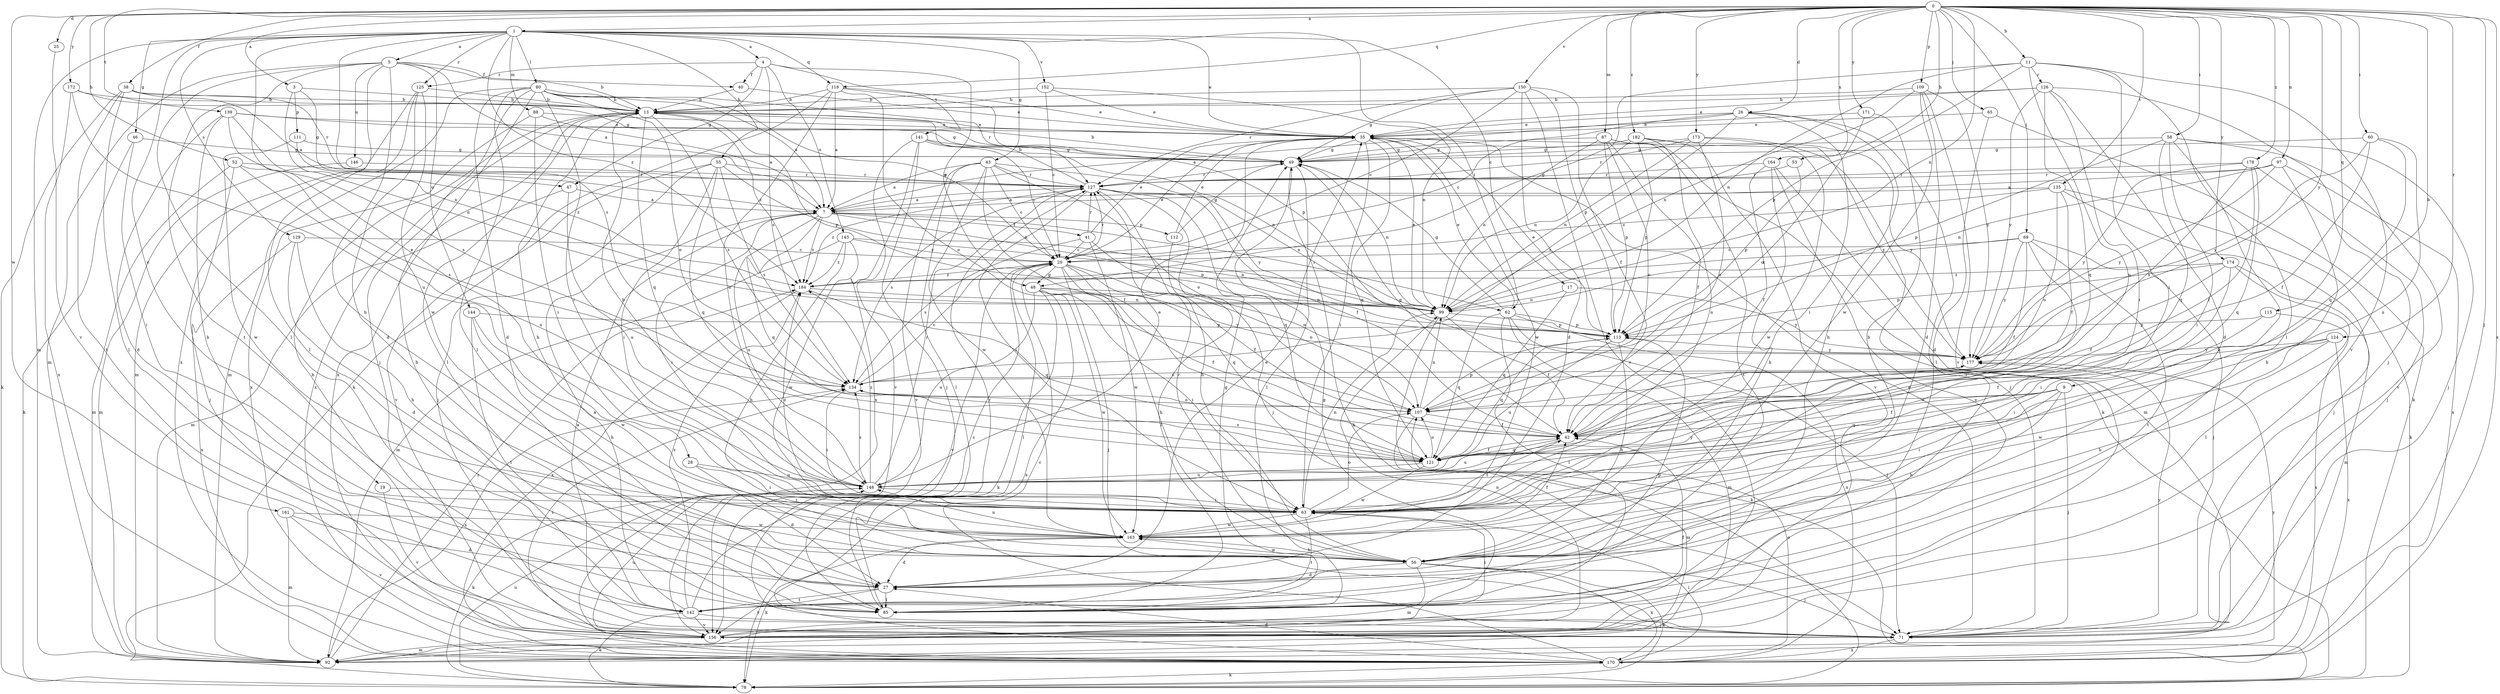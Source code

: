 strict digraph  {
0;
1;
3;
4;
5;
7;
9;
11;
13;
17;
19;
20;
25;
26;
27;
28;
35;
38;
40;
41;
42;
43;
46;
47;
48;
49;
52;
53;
55;
56;
58;
60;
62;
63;
65;
69;
71;
78;
80;
85;
87;
88;
92;
97;
99;
107;
109;
111;
112;
113;
115;
118;
121;
124;
125;
126;
127;
129;
134;
135;
139;
141;
142;
143;
144;
146;
148;
150;
152;
156;
161;
163;
164;
170;
171;
172;
173;
174;
177;
178;
182;
184;
0 -> 1  [label=a];
0 -> 3  [label=a];
0 -> 9  [label=b];
0 -> 11  [label=b];
0 -> 25  [label=d];
0 -> 26  [label=d];
0 -> 38  [label=f];
0 -> 52  [label=h];
0 -> 53  [label=h];
0 -> 58  [label=i];
0 -> 60  [label=i];
0 -> 65  [label=j];
0 -> 69  [label=j];
0 -> 71  [label=j];
0 -> 87  [label=m];
0 -> 97  [label=n];
0 -> 99  [label=n];
0 -> 109  [label=p];
0 -> 115  [label=q];
0 -> 118  [label=q];
0 -> 124  [label=r];
0 -> 135  [label=t];
0 -> 139  [label=t];
0 -> 150  [label=v];
0 -> 161  [label=w];
0 -> 164  [label=x];
0 -> 170  [label=x];
0 -> 171  [label=y];
0 -> 172  [label=y];
0 -> 173  [label=y];
0 -> 174  [label=y];
0 -> 177  [label=y];
0 -> 178  [label=z];
0 -> 182  [label=z];
1 -> 4  [label=a];
1 -> 5  [label=a];
1 -> 17  [label=c];
1 -> 19  [label=c];
1 -> 28  [label=e];
1 -> 35  [label=e];
1 -> 43  [label=g];
1 -> 46  [label=g];
1 -> 55  [label=h];
1 -> 62  [label=i];
1 -> 80  [label=l];
1 -> 88  [label=m];
1 -> 92  [label=m];
1 -> 118  [label=q];
1 -> 125  [label=r];
1 -> 129  [label=s];
1 -> 134  [label=s];
1 -> 152  [label=v];
1 -> 184  [label=z];
3 -> 13  [label=b];
3 -> 47  [label=g];
3 -> 99  [label=n];
3 -> 111  [label=p];
4 -> 40  [label=f];
4 -> 47  [label=g];
4 -> 48  [label=g];
4 -> 125  [label=r];
4 -> 134  [label=s];
4 -> 141  [label=t];
4 -> 143  [label=u];
5 -> 7  [label=a];
5 -> 13  [label=b];
5 -> 40  [label=f];
5 -> 56  [label=h];
5 -> 85  [label=l];
5 -> 92  [label=m];
5 -> 142  [label=t];
5 -> 144  [label=u];
5 -> 146  [label=u];
5 -> 170  [label=x];
7 -> 41  [label=f];
7 -> 62  [label=i];
7 -> 63  [label=i];
7 -> 112  [label=p];
7 -> 113  [label=p];
7 -> 121  [label=q];
7 -> 148  [label=u];
7 -> 184  [label=z];
9 -> 42  [label=f];
9 -> 56  [label=h];
9 -> 63  [label=i];
9 -> 71  [label=j];
9 -> 107  [label=o];
9 -> 121  [label=q];
11 -> 48  [label=g];
11 -> 63  [label=i];
11 -> 85  [label=l];
11 -> 99  [label=n];
11 -> 113  [label=p];
11 -> 126  [label=r];
11 -> 148  [label=u];
11 -> 156  [label=v];
13 -> 35  [label=e];
13 -> 56  [label=h];
13 -> 85  [label=l];
13 -> 113  [label=p];
13 -> 121  [label=q];
13 -> 134  [label=s];
13 -> 170  [label=x];
13 -> 184  [label=z];
17 -> 99  [label=n];
17 -> 121  [label=q];
17 -> 177  [label=y];
19 -> 63  [label=i];
19 -> 156  [label=v];
20 -> 35  [label=e];
20 -> 42  [label=f];
20 -> 48  [label=g];
20 -> 56  [label=h];
20 -> 71  [label=j];
20 -> 85  [label=l];
20 -> 107  [label=o];
20 -> 121  [label=q];
20 -> 127  [label=r];
20 -> 156  [label=v];
20 -> 184  [label=z];
25 -> 156  [label=v];
26 -> 7  [label=a];
26 -> 20  [label=c];
26 -> 35  [label=e];
26 -> 56  [label=h];
26 -> 63  [label=i];
26 -> 85  [label=l];
26 -> 134  [label=s];
27 -> 35  [label=e];
27 -> 85  [label=l];
27 -> 142  [label=t];
27 -> 156  [label=v];
28 -> 27  [label=d];
28 -> 63  [label=i];
28 -> 148  [label=u];
35 -> 49  [label=g];
35 -> 63  [label=i];
35 -> 121  [label=q];
35 -> 163  [label=w];
35 -> 177  [label=y];
38 -> 7  [label=a];
38 -> 13  [label=b];
38 -> 78  [label=k];
38 -> 85  [label=l];
38 -> 127  [label=r];
38 -> 142  [label=t];
40 -> 13  [label=b];
40 -> 35  [label=e];
41 -> 20  [label=c];
41 -> 35  [label=e];
41 -> 107  [label=o];
41 -> 127  [label=r];
41 -> 134  [label=s];
41 -> 163  [label=w];
42 -> 49  [label=g];
42 -> 121  [label=q];
42 -> 148  [label=u];
43 -> 7  [label=a];
43 -> 20  [label=c];
43 -> 42  [label=f];
43 -> 85  [label=l];
43 -> 107  [label=o];
43 -> 127  [label=r];
43 -> 156  [label=v];
43 -> 163  [label=w];
43 -> 177  [label=y];
46 -> 49  [label=g];
46 -> 63  [label=i];
46 -> 78  [label=k];
47 -> 7  [label=a];
47 -> 92  [label=m];
47 -> 148  [label=u];
48 -> 42  [label=f];
48 -> 63  [label=i];
48 -> 78  [label=k];
48 -> 99  [label=n];
48 -> 148  [label=u];
48 -> 163  [label=w];
48 -> 170  [label=x];
48 -> 177  [label=y];
49 -> 13  [label=b];
49 -> 78  [label=k];
49 -> 85  [label=l];
49 -> 99  [label=n];
49 -> 127  [label=r];
52 -> 71  [label=j];
52 -> 92  [label=m];
52 -> 127  [label=r];
52 -> 134  [label=s];
52 -> 148  [label=u];
53 -> 113  [label=p];
53 -> 127  [label=r];
55 -> 63  [label=i];
55 -> 71  [label=j];
55 -> 99  [label=n];
55 -> 121  [label=q];
55 -> 127  [label=r];
55 -> 134  [label=s];
55 -> 156  [label=v];
56 -> 27  [label=d];
56 -> 71  [label=j];
56 -> 78  [label=k];
56 -> 92  [label=m];
56 -> 127  [label=r];
56 -> 163  [label=w];
56 -> 170  [label=x];
58 -> 49  [label=g];
58 -> 56  [label=h];
58 -> 63  [label=i];
58 -> 71  [label=j];
58 -> 113  [label=p];
58 -> 121  [label=q];
58 -> 156  [label=v];
60 -> 42  [label=f];
60 -> 49  [label=g];
60 -> 121  [label=q];
60 -> 148  [label=u];
60 -> 177  [label=y];
62 -> 35  [label=e];
62 -> 49  [label=g];
62 -> 71  [label=j];
62 -> 85  [label=l];
62 -> 92  [label=m];
62 -> 113  [label=p];
62 -> 121  [label=q];
62 -> 170  [label=x];
63 -> 42  [label=f];
63 -> 99  [label=n];
63 -> 107  [label=o];
63 -> 142  [label=t];
63 -> 163  [label=w];
63 -> 177  [label=y];
63 -> 184  [label=z];
65 -> 27  [label=d];
65 -> 35  [label=e];
65 -> 78  [label=k];
69 -> 20  [label=c];
69 -> 42  [label=f];
69 -> 63  [label=i];
69 -> 71  [label=j];
69 -> 142  [label=t];
69 -> 177  [label=y];
69 -> 184  [label=z];
71 -> 7  [label=a];
71 -> 35  [label=e];
71 -> 170  [label=x];
71 -> 177  [label=y];
78 -> 148  [label=u];
80 -> 7  [label=a];
80 -> 13  [label=b];
80 -> 20  [label=c];
80 -> 27  [label=d];
80 -> 63  [label=i];
80 -> 71  [label=j];
80 -> 85  [label=l];
80 -> 92  [label=m];
80 -> 107  [label=o];
80 -> 127  [label=r];
80 -> 170  [label=x];
85 -> 49  [label=g];
85 -> 63  [label=i];
85 -> 127  [label=r];
87 -> 42  [label=f];
87 -> 49  [label=g];
87 -> 78  [label=k];
87 -> 99  [label=n];
87 -> 107  [label=o];
87 -> 113  [label=p];
87 -> 142  [label=t];
88 -> 7  [label=a];
88 -> 35  [label=e];
88 -> 63  [label=i];
88 -> 170  [label=x];
92 -> 99  [label=n];
92 -> 134  [label=s];
92 -> 184  [label=z];
97 -> 7  [label=a];
97 -> 56  [label=h];
97 -> 99  [label=n];
97 -> 127  [label=r];
97 -> 170  [label=x];
97 -> 177  [label=y];
99 -> 35  [label=e];
99 -> 42  [label=f];
99 -> 78  [label=k];
99 -> 113  [label=p];
107 -> 42  [label=f];
107 -> 92  [label=m];
107 -> 99  [label=n];
107 -> 113  [label=p];
109 -> 13  [label=b];
109 -> 27  [label=d];
109 -> 99  [label=n];
109 -> 156  [label=v];
109 -> 163  [label=w];
109 -> 177  [label=y];
111 -> 49  [label=g];
111 -> 163  [label=w];
111 -> 184  [label=z];
112 -> 35  [label=e];
112 -> 49  [label=g];
112 -> 85  [label=l];
113 -> 35  [label=e];
113 -> 56  [label=h];
113 -> 121  [label=q];
113 -> 148  [label=u];
113 -> 177  [label=y];
115 -> 63  [label=i];
115 -> 113  [label=p];
115 -> 170  [label=x];
118 -> 7  [label=a];
118 -> 13  [label=b];
118 -> 35  [label=e];
118 -> 78  [label=k];
118 -> 107  [label=o];
118 -> 113  [label=p];
118 -> 148  [label=u];
121 -> 42  [label=f];
121 -> 107  [label=o];
121 -> 134  [label=s];
121 -> 148  [label=u];
121 -> 163  [label=w];
124 -> 42  [label=f];
124 -> 56  [label=h];
124 -> 163  [label=w];
124 -> 170  [label=x];
124 -> 177  [label=y];
125 -> 13  [label=b];
125 -> 27  [label=d];
125 -> 85  [label=l];
125 -> 92  [label=m];
125 -> 163  [label=w];
126 -> 13  [label=b];
126 -> 27  [label=d];
126 -> 35  [label=e];
126 -> 63  [label=i];
126 -> 71  [label=j];
126 -> 121  [label=q];
126 -> 177  [label=y];
127 -> 7  [label=a];
127 -> 13  [label=b];
127 -> 42  [label=f];
127 -> 56  [label=h];
127 -> 63  [label=i];
127 -> 71  [label=j];
127 -> 99  [label=n];
127 -> 121  [label=q];
127 -> 134  [label=s];
127 -> 184  [label=z];
129 -> 20  [label=c];
129 -> 27  [label=d];
129 -> 56  [label=h];
129 -> 170  [label=x];
134 -> 20  [label=c];
134 -> 63  [label=i];
134 -> 107  [label=o];
135 -> 7  [label=a];
135 -> 20  [label=c];
135 -> 42  [label=f];
135 -> 71  [label=j];
135 -> 78  [label=k];
135 -> 107  [label=o];
139 -> 27  [label=d];
139 -> 35  [label=e];
139 -> 49  [label=g];
139 -> 56  [label=h];
139 -> 99  [label=n];
139 -> 134  [label=s];
141 -> 20  [label=c];
141 -> 49  [label=g];
141 -> 71  [label=j];
141 -> 99  [label=n];
141 -> 156  [label=v];
141 -> 170  [label=x];
142 -> 7  [label=a];
142 -> 13  [label=b];
142 -> 20  [label=c];
142 -> 71  [label=j];
142 -> 78  [label=k];
142 -> 113  [label=p];
142 -> 156  [label=v];
142 -> 184  [label=z];
143 -> 20  [label=c];
143 -> 56  [label=h];
143 -> 92  [label=m];
143 -> 99  [label=n];
143 -> 163  [label=w];
143 -> 184  [label=z];
144 -> 56  [label=h];
144 -> 113  [label=p];
144 -> 142  [label=t];
144 -> 163  [label=w];
146 -> 92  [label=m];
146 -> 127  [label=r];
148 -> 13  [label=b];
148 -> 35  [label=e];
148 -> 63  [label=i];
148 -> 78  [label=k];
148 -> 127  [label=r];
148 -> 134  [label=s];
148 -> 184  [label=z];
150 -> 13  [label=b];
150 -> 20  [label=c];
150 -> 27  [label=d];
150 -> 42  [label=f];
150 -> 49  [label=g];
150 -> 113  [label=p];
150 -> 127  [label=r];
150 -> 156  [label=v];
152 -> 13  [label=b];
152 -> 20  [label=c];
152 -> 35  [label=e];
152 -> 99  [label=n];
156 -> 13  [label=b];
156 -> 42  [label=f];
156 -> 49  [label=g];
156 -> 92  [label=m];
156 -> 134  [label=s];
156 -> 148  [label=u];
161 -> 27  [label=d];
161 -> 92  [label=m];
161 -> 156  [label=v];
161 -> 163  [label=w];
163 -> 27  [label=d];
163 -> 42  [label=f];
163 -> 56  [label=h];
163 -> 78  [label=k];
163 -> 148  [label=u];
164 -> 42  [label=f];
164 -> 56  [label=h];
164 -> 92  [label=m];
164 -> 127  [label=r];
164 -> 156  [label=v];
170 -> 20  [label=c];
170 -> 27  [label=d];
170 -> 63  [label=i];
170 -> 78  [label=k];
170 -> 107  [label=o];
170 -> 177  [label=y];
171 -> 35  [label=e];
171 -> 56  [label=h];
171 -> 107  [label=o];
172 -> 13  [label=b];
172 -> 49  [label=g];
172 -> 148  [label=u];
172 -> 170  [label=x];
173 -> 49  [label=g];
173 -> 71  [label=j];
173 -> 99  [label=n];
173 -> 107  [label=o];
173 -> 127  [label=r];
173 -> 163  [label=w];
174 -> 42  [label=f];
174 -> 63  [label=i];
174 -> 85  [label=l];
174 -> 92  [label=m];
174 -> 113  [label=p];
174 -> 184  [label=z];
177 -> 134  [label=s];
178 -> 42  [label=f];
178 -> 71  [label=j];
178 -> 121  [label=q];
178 -> 127  [label=r];
178 -> 134  [label=s];
178 -> 177  [label=y];
182 -> 49  [label=g];
182 -> 99  [label=n];
182 -> 113  [label=p];
182 -> 148  [label=u];
182 -> 156  [label=v];
182 -> 177  [label=y];
184 -> 99  [label=n];
184 -> 121  [label=q];
184 -> 170  [label=x];
}
